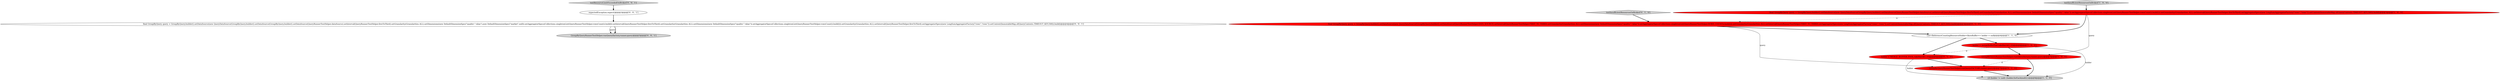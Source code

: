 digraph {
11 [style = filled, label = "GroupByQueryRunnerTestHelper.runQuery(factory,runner,query)@@@5@@@['0', '0', '1']", fillcolor = lightgray, shape = ellipse image = "AAA0AAABBB3BBB"];
4 [style = filled, label = "List<ReferenceCountingResourceHolder<ByteBuffer>> holder = null@@@4@@@['1', '1', '0']", fillcolor = white, shape = ellipse image = "AAA0AAABBB1BBB"];
8 [style = filled, label = "testInsufficientResourcesOnBroker['0', '1', '0']", fillcolor = lightgray, shape = diamond image = "AAA0AAABBB2BBB"];
2 [style = filled, label = "testInsufficientResourcesOnBroker['1', '0', '0']", fillcolor = lightgray, shape = diamond image = "AAA0AAABBB1BBB"];
13 [style = filled, label = "final GroupByQuery query = GroupByQuery.builder().setDataSource(new QueryDataSource(GroupByQuery.builder().setDataSource(GroupByQuery.builder().setDataSource(QueryRunnerTestHelper.dataSource).setInterval(QueryRunnerTestHelper.firstToThird).setGranularity(Granularities.ALL).setDimensions(new DefaultDimensionSpec(\"quality\",\"alias\"),new DefaultDimensionSpec(\"market\",null)).setAggregatorSpecs(Collections.singletonList(QueryRunnerTestHelper.rowsCount)).build()).setInterval(QueryRunnerTestHelper.firstToThird).setGranularity(Granularities.ALL).setDimensions(new DefaultDimensionSpec(\"quality\",\"alias\")).setAggregatorSpecs(Collections.singletonList(QueryRunnerTestHelper.rowsCount)).build())).setGranularity(Granularities.ALL).setInterval(QueryRunnerTestHelper.firstToThird).setAggregatorSpecs(new LongSumAggregatorFactory(\"rows\",\"rows\")).setContext(ImmutableMap.of(QueryContexts.TIMEOUT_KEY,500)).build()@@@4@@@['0', '0', '1']", fillcolor = white, shape = ellipse image = "AAA0AAABBB3BBB"];
9 [style = filled, label = "final GroupByQuery query = GroupByQuery.builder().setDataSource(new QueryDataSource(GroupByQuery.builder().setDataSource(QueryRunnerTestHelper.DATA_SOURCE).setInterval(QueryRunnerTestHelper.FIRST_TO_THIRD).setGranularity(Granularities.ALL).setDimensions(new DefaultDimensionSpec(\"quality\",\"alias\")).setAggregatorSpecs(Collections.singletonList(QueryRunnerTestHelper.ROWS_COUNT)).build())).setGranularity(Granularities.ALL).setInterval(QueryRunnerTestHelper.FIRST_TO_THIRD).setAggregatorSpecs(new LongSumAggregatorFactory(\"rows\",\"rows\")).setContext(ImmutableMap.of(QueryContexts.TIMEOUT_KEY,500)).build()@@@3@@@['0', '1', '0']", fillcolor = red, shape = ellipse image = "AAA1AAABBB2BBB"];
6 [style = filled, label = "holder = MERGE_BUFFER_POOL.takeBatch(1,10)@@@6@@@['0', '1', '0']", fillcolor = red, shape = ellipse image = "AAA1AAABBB2BBB"];
0 [style = filled, label = "final GroupByQuery query = GroupByQuery.builder().setDataSource(new QueryDataSource(GroupByQuery.builder().setDataSource(QueryRunnerTestHelper.dataSource).setInterval(QueryRunnerTestHelper.firstToThird).setGranularity(Granularities.ALL).setDimensions(new DefaultDimensionSpec(\"quality\",\"alias\")).setAggregatorSpecs(Collections.singletonList(QueryRunnerTestHelper.rowsCount)).build())).setGranularity(Granularities.ALL).setInterval(QueryRunnerTestHelper.firstToThird).setAggregatorSpecs(new LongSumAggregatorFactory(\"rows\",\"rows\")).setContext(ImmutableMap.of(QueryContexts.TIMEOUT_KEY,500)).build()@@@3@@@['1', '0', '0']", fillcolor = red, shape = ellipse image = "AAA1AAABBB1BBB"];
10 [style = filled, label = "expectedException.expect()@@@3@@@['0', '0', '1']", fillcolor = white, shape = ellipse image = "AAA0AAABBB3BBB"];
12 [style = filled, label = "testResourceLimitExceededOnBroker['0', '0', '1']", fillcolor = lightgray, shape = diamond image = "AAA0AAABBB3BBB"];
7 [style = filled, label = "GroupByQueryRunnerTestHelper.runQuery(FACTORY,runner,query)@@@7@@@['0', '1', '0']", fillcolor = red, shape = ellipse image = "AAA1AAABBB2BBB"];
3 [style = filled, label = "{if (holder != null) {holder.forEach(null)}}@@@9@@@['1', '1', '0']", fillcolor = lightgray, shape = ellipse image = "AAA0AAABBB1BBB"];
1 [style = filled, label = "holder = mergeBufferPool.takeBatch(1,10)@@@6@@@['1', '0', '0']", fillcolor = red, shape = ellipse image = "AAA1AAABBB1BBB"];
5 [style = filled, label = "GroupByQueryRunnerTestHelper.runQuery(factory,runner,query)@@@7@@@['1', '0', '0']", fillcolor = red, shape = ellipse image = "AAA1AAABBB1BBB"];
1->5 [style = bold, label=""];
5->3 [style = bold, label=""];
4->6 [style = bold, label=""];
9->4 [style = bold, label=""];
13->11 [style = solid, label="query"];
0->5 [style = solid, label="query"];
13->11 [style = bold, label=""];
7->3 [style = bold, label=""];
2->0 [style = bold, label=""];
12->10 [style = bold, label=""];
6->3 [style = solid, label="holder"];
10->13 [style = bold, label=""];
0->4 [style = bold, label=""];
1->6 [style = dashed, label="0"];
1->3 [style = solid, label="holder"];
8->9 [style = bold, label=""];
9->7 [style = solid, label="query"];
4->1 [style = bold, label=""];
0->9 [style = dashed, label="0"];
5->7 [style = dashed, label="0"];
6->7 [style = bold, label=""];
}
